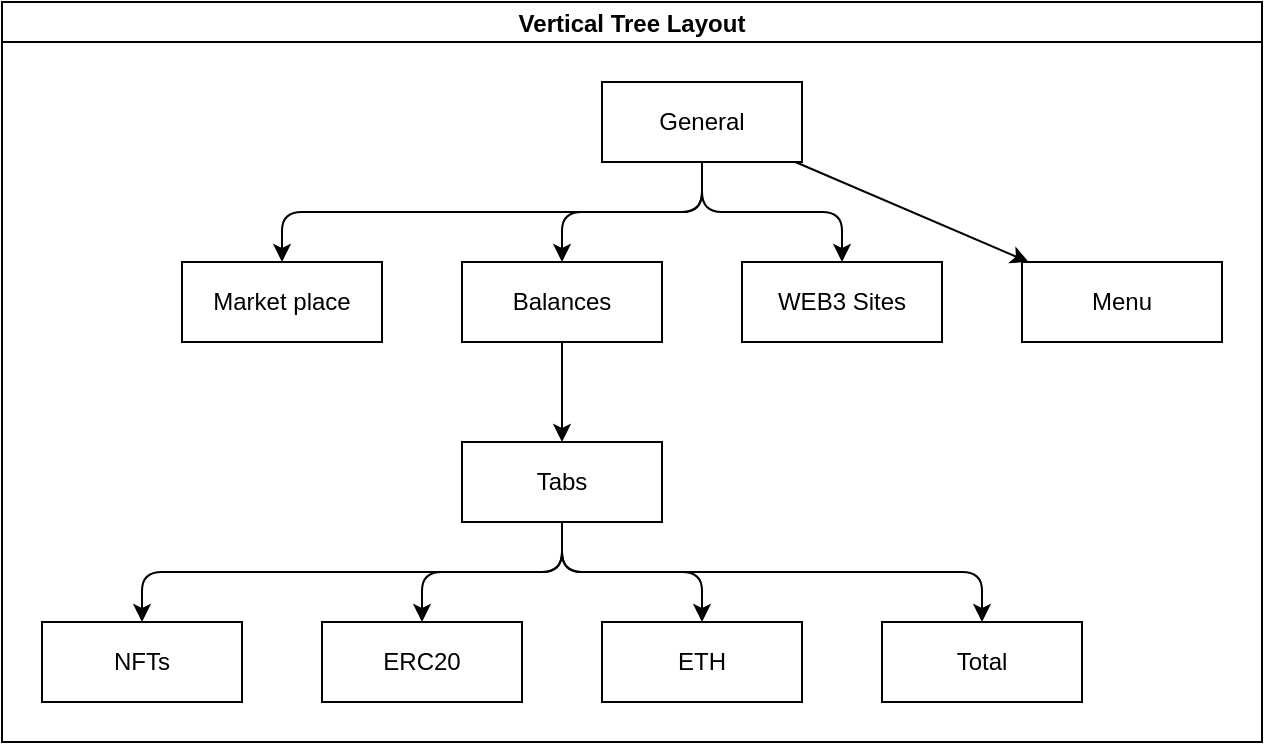 <mxfile>
    <diagram id="yd-L-nrKTEkKKsLHJG1D" name="Page-1">
        <mxGraphModel dx="1221" dy="392" grid="1" gridSize="10" guides="1" tooltips="1" connect="1" arrows="1" fold="1" page="1" pageScale="1" pageWidth="850" pageHeight="1100" math="0" shadow="0">
            <root>
                <mxCell id="0"/>
                <mxCell id="1" parent="0"/>
                <mxCell id="2" value="Vertical Tree Layout" style="swimlane;startSize=20;horizontal=1;childLayout=treeLayout;horizontalTree=0;resizable=0;containerType=tree;fontSize=12;" vertex="1" parent="1">
                    <mxGeometry x="280" y="20" width="630" height="370" as="geometry"/>
                </mxCell>
                <mxCell id="3" value="General" style="whiteSpace=wrap;html=1;" vertex="1" parent="2">
                    <mxGeometry x="300" y="40" width="100" height="40" as="geometry"/>
                </mxCell>
                <mxCell id="4" value="WEB3 Sites" style="whiteSpace=wrap;html=1;" vertex="1" parent="2">
                    <mxGeometry x="370" y="130" width="100" height="40" as="geometry"/>
                </mxCell>
                <mxCell id="5" value="" style="edgeStyle=elbowEdgeStyle;elbow=vertical;html=1;rounded=1;curved=0;sourcePerimeterSpacing=0;targetPerimeterSpacing=0;startSize=6;endSize=6;" edge="1" parent="2" source="3" target="4">
                    <mxGeometry relative="1" as="geometry"/>
                </mxCell>
                <mxCell id="6" value="Balances" style="whiteSpace=wrap;html=1;" vertex="1" parent="2">
                    <mxGeometry x="230" y="130" width="100" height="40" as="geometry"/>
                </mxCell>
                <mxCell id="7" value="" style="edgeStyle=elbowEdgeStyle;elbow=vertical;html=1;rounded=1;curved=0;sourcePerimeterSpacing=0;targetPerimeterSpacing=0;startSize=6;endSize=6;" edge="1" parent="2" source="3" target="6">
                    <mxGeometry relative="1" as="geometry"/>
                </mxCell>
                <mxCell id="8" value="" style="edgeStyle=elbowEdgeStyle;elbow=vertical;html=1;rounded=1;curved=0;sourcePerimeterSpacing=0;targetPerimeterSpacing=0;startSize=6;endSize=6;" edge="1" target="9" source="3" parent="2">
                    <mxGeometry relative="1" as="geometry">
                        <mxPoint x="-191" y="140" as="sourcePoint"/>
                    </mxGeometry>
                </mxCell>
                <mxCell id="9" value="Market place" style="whiteSpace=wrap;html=1;" vertex="1" parent="2">
                    <mxGeometry x="90" y="130" width="100" height="40" as="geometry"/>
                </mxCell>
                <mxCell id="10" value="" style="edgeStyle=elbowEdgeStyle;elbow=vertical;html=1;rounded=1;curved=0;sourcePerimeterSpacing=0;targetPerimeterSpacing=0;startSize=6;endSize=6;" edge="1" target="11" source="6" parent="2">
                    <mxGeometry relative="1" as="geometry">
                        <mxPoint x="-51" y="140" as="sourcePoint"/>
                    </mxGeometry>
                </mxCell>
                <mxCell id="11" value="Tabs" style="whiteSpace=wrap;html=1;" vertex="1" parent="2">
                    <mxGeometry x="230" y="220" width="100" height="40" as="geometry"/>
                </mxCell>
                <mxCell id="12" value="" style="edgeStyle=elbowEdgeStyle;elbow=vertical;html=1;rounded=1;curved=0;sourcePerimeterSpacing=0;targetPerimeterSpacing=0;startSize=6;endSize=6;" edge="1" target="13" source="11" parent="2">
                    <mxGeometry relative="1" as="geometry">
                        <mxPoint x="-51" y="230" as="sourcePoint"/>
                    </mxGeometry>
                </mxCell>
                <mxCell id="13" value="NFTs" style="whiteSpace=wrap;html=1;" vertex="1" parent="2">
                    <mxGeometry x="20" y="310" width="100" height="40" as="geometry"/>
                </mxCell>
                <mxCell id="16" value="" style="edgeStyle=elbowEdgeStyle;elbow=vertical;html=1;rounded=1;curved=0;sourcePerimeterSpacing=0;targetPerimeterSpacing=0;startSize=6;endSize=6;" edge="1" target="17" source="11" parent="2">
                    <mxGeometry relative="1" as="geometry">
                        <mxPoint x="145" y="230" as="sourcePoint"/>
                    </mxGeometry>
                </mxCell>
                <mxCell id="17" value="ERC20" style="whiteSpace=wrap;html=1;" vertex="1" parent="2">
                    <mxGeometry x="160" y="310" width="100" height="40" as="geometry"/>
                </mxCell>
                <mxCell id="18" value="" style="edgeStyle=elbowEdgeStyle;elbow=vertical;html=1;rounded=1;curved=0;sourcePerimeterSpacing=0;targetPerimeterSpacing=0;startSize=6;endSize=6;" edge="1" target="19" source="11" parent="2">
                    <mxGeometry relative="1" as="geometry">
                        <mxPoint x="145" y="320" as="sourcePoint"/>
                    </mxGeometry>
                </mxCell>
                <mxCell id="19" value="ETH" style="whiteSpace=wrap;html=1;" vertex="1" parent="2">
                    <mxGeometry x="300" y="310" width="100" height="40" as="geometry"/>
                </mxCell>
                <mxCell id="20" value="" style="edgeStyle=elbowEdgeStyle;elbow=vertical;html=1;rounded=1;curved=0;sourcePerimeterSpacing=0;targetPerimeterSpacing=0;startSize=6;endSize=6;" edge="1" target="21" source="11" parent="2">
                    <mxGeometry relative="1" as="geometry">
                        <mxPoint x="145" y="320" as="sourcePoint"/>
                    </mxGeometry>
                </mxCell>
                <mxCell id="21" value="Total" style="whiteSpace=wrap;html=1;" vertex="1" parent="2">
                    <mxGeometry x="440" y="310" width="100" height="40" as="geometry"/>
                </mxCell>
                <mxCell id="22" value="" style="edgeStyle=none;html=1;" edge="1" source="3" target="23" parent="2">
                    <mxGeometry relative="1" as="geometry"/>
                </mxCell>
                <mxCell id="23" value="Menu&lt;br&gt;" style="whiteSpace=wrap;html=1;" vertex="1" parent="2">
                    <mxGeometry x="510" y="130" width="100" height="40" as="geometry"/>
                </mxCell>
            </root>
        </mxGraphModel>
    </diagram>
</mxfile>